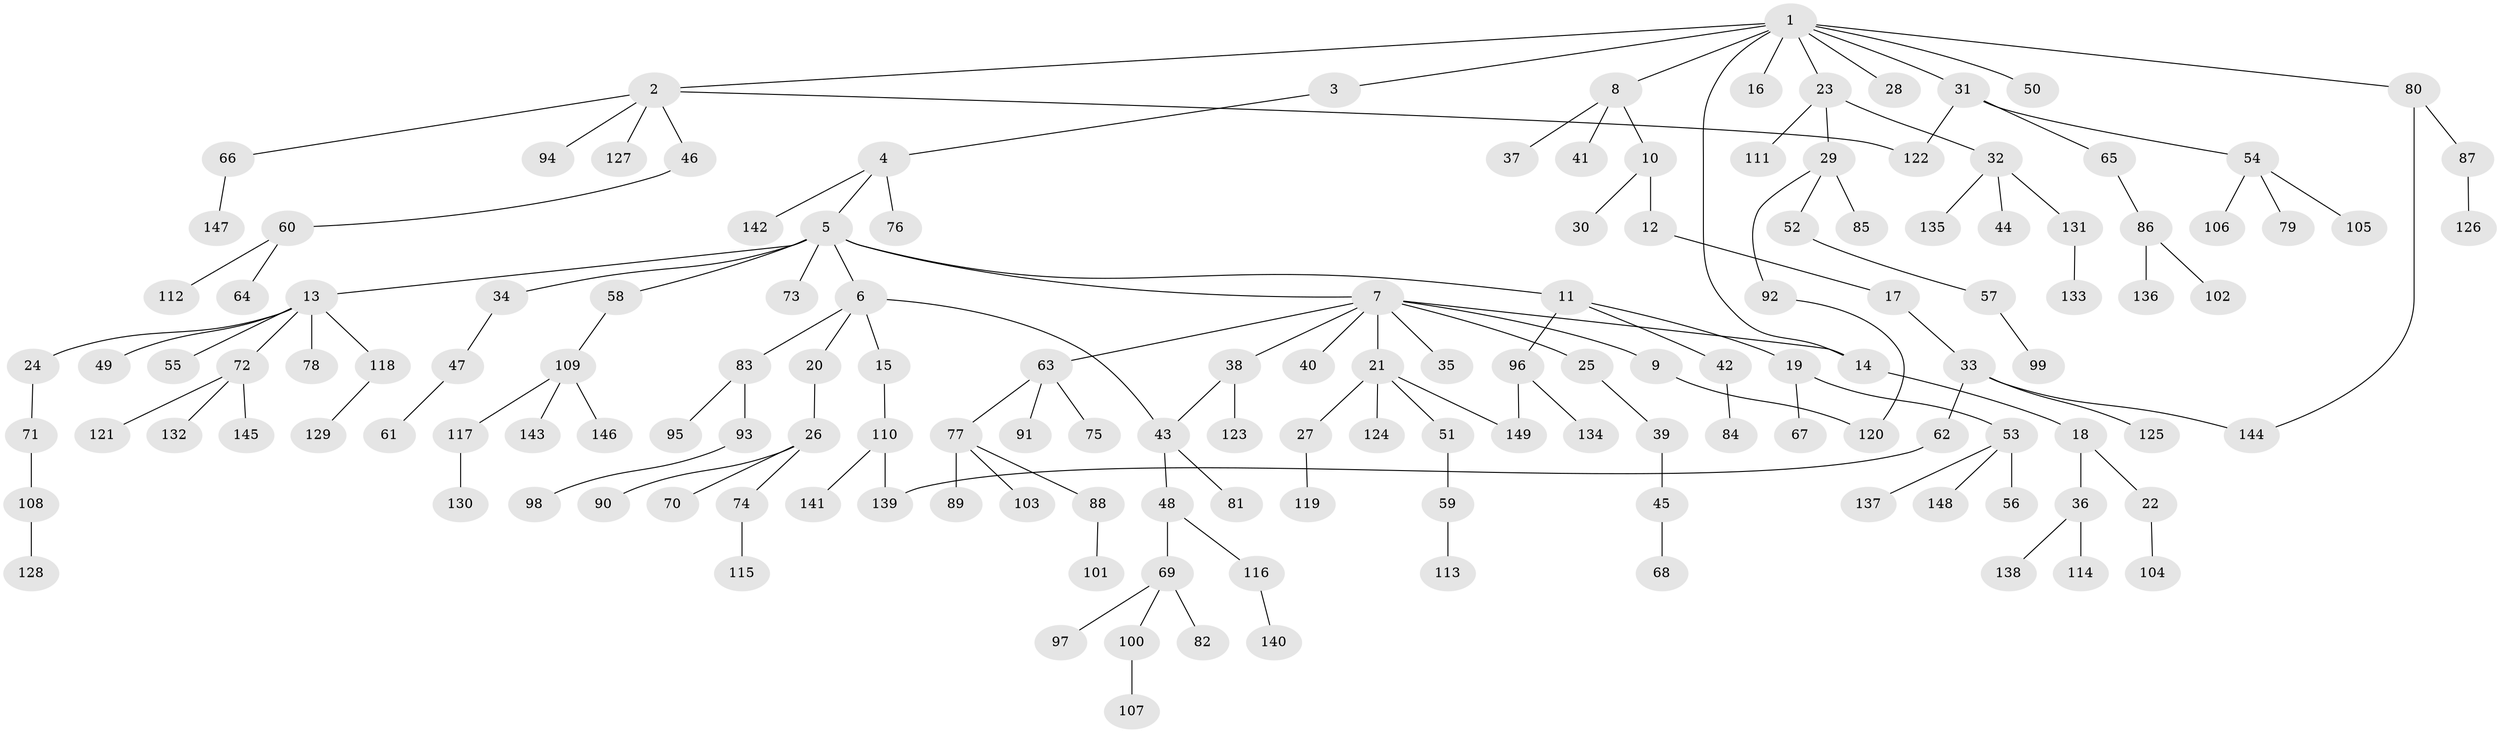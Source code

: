 // Generated by graph-tools (version 1.1) at 2025/13/03/09/25 04:13:27]
// undirected, 149 vertices, 155 edges
graph export_dot {
graph [start="1"]
  node [color=gray90,style=filled];
  1;
  2;
  3;
  4;
  5;
  6;
  7;
  8;
  9;
  10;
  11;
  12;
  13;
  14;
  15;
  16;
  17;
  18;
  19;
  20;
  21;
  22;
  23;
  24;
  25;
  26;
  27;
  28;
  29;
  30;
  31;
  32;
  33;
  34;
  35;
  36;
  37;
  38;
  39;
  40;
  41;
  42;
  43;
  44;
  45;
  46;
  47;
  48;
  49;
  50;
  51;
  52;
  53;
  54;
  55;
  56;
  57;
  58;
  59;
  60;
  61;
  62;
  63;
  64;
  65;
  66;
  67;
  68;
  69;
  70;
  71;
  72;
  73;
  74;
  75;
  76;
  77;
  78;
  79;
  80;
  81;
  82;
  83;
  84;
  85;
  86;
  87;
  88;
  89;
  90;
  91;
  92;
  93;
  94;
  95;
  96;
  97;
  98;
  99;
  100;
  101;
  102;
  103;
  104;
  105;
  106;
  107;
  108;
  109;
  110;
  111;
  112;
  113;
  114;
  115;
  116;
  117;
  118;
  119;
  120;
  121;
  122;
  123;
  124;
  125;
  126;
  127;
  128;
  129;
  130;
  131;
  132;
  133;
  134;
  135;
  136;
  137;
  138;
  139;
  140;
  141;
  142;
  143;
  144;
  145;
  146;
  147;
  148;
  149;
  1 -- 2;
  1 -- 3;
  1 -- 8;
  1 -- 14;
  1 -- 16;
  1 -- 23;
  1 -- 28;
  1 -- 31;
  1 -- 50;
  1 -- 80;
  2 -- 46;
  2 -- 66;
  2 -- 94;
  2 -- 127;
  2 -- 122;
  3 -- 4;
  4 -- 5;
  4 -- 76;
  4 -- 142;
  5 -- 6;
  5 -- 7;
  5 -- 11;
  5 -- 13;
  5 -- 34;
  5 -- 58;
  5 -- 73;
  6 -- 15;
  6 -- 20;
  6 -- 43;
  6 -- 83;
  7 -- 9;
  7 -- 21;
  7 -- 25;
  7 -- 35;
  7 -- 38;
  7 -- 40;
  7 -- 63;
  7 -- 14;
  8 -- 10;
  8 -- 37;
  8 -- 41;
  9 -- 120;
  10 -- 12;
  10 -- 30;
  11 -- 19;
  11 -- 42;
  11 -- 96;
  12 -- 17;
  13 -- 24;
  13 -- 49;
  13 -- 55;
  13 -- 72;
  13 -- 78;
  13 -- 118;
  14 -- 18;
  15 -- 110;
  17 -- 33;
  18 -- 22;
  18 -- 36;
  19 -- 53;
  19 -- 67;
  20 -- 26;
  21 -- 27;
  21 -- 51;
  21 -- 124;
  21 -- 149;
  22 -- 104;
  23 -- 29;
  23 -- 32;
  23 -- 111;
  24 -- 71;
  25 -- 39;
  26 -- 70;
  26 -- 74;
  26 -- 90;
  27 -- 119;
  29 -- 52;
  29 -- 85;
  29 -- 92;
  31 -- 54;
  31 -- 65;
  31 -- 122;
  32 -- 44;
  32 -- 131;
  32 -- 135;
  33 -- 62;
  33 -- 125;
  33 -- 144;
  34 -- 47;
  36 -- 114;
  36 -- 138;
  38 -- 123;
  38 -- 43;
  39 -- 45;
  42 -- 84;
  43 -- 48;
  43 -- 81;
  45 -- 68;
  46 -- 60;
  47 -- 61;
  48 -- 69;
  48 -- 116;
  51 -- 59;
  52 -- 57;
  53 -- 56;
  53 -- 137;
  53 -- 148;
  54 -- 79;
  54 -- 105;
  54 -- 106;
  57 -- 99;
  58 -- 109;
  59 -- 113;
  60 -- 64;
  60 -- 112;
  62 -- 139;
  63 -- 75;
  63 -- 77;
  63 -- 91;
  65 -- 86;
  66 -- 147;
  69 -- 82;
  69 -- 97;
  69 -- 100;
  71 -- 108;
  72 -- 121;
  72 -- 132;
  72 -- 145;
  74 -- 115;
  77 -- 88;
  77 -- 89;
  77 -- 103;
  80 -- 87;
  80 -- 144;
  83 -- 93;
  83 -- 95;
  86 -- 102;
  86 -- 136;
  87 -- 126;
  88 -- 101;
  92 -- 120;
  93 -- 98;
  96 -- 134;
  96 -- 149;
  100 -- 107;
  108 -- 128;
  109 -- 117;
  109 -- 143;
  109 -- 146;
  110 -- 141;
  110 -- 139;
  116 -- 140;
  117 -- 130;
  118 -- 129;
  131 -- 133;
}
